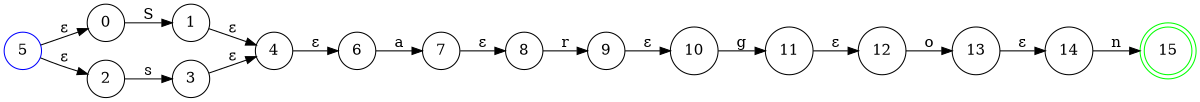 digraph finite_state_machine {
graph [ dpi = 400 ];
rankdir=LR;
size="8,5"
node [shape = circle];
0 [label="0" color="black" shape="circle"]
0 -> 1 [label="S"]
1 [label="1" color="black" shape="circle"]
1 -> 4 [label="ε"]
2 [label="2" color="black" shape="circle"]
2 -> 3 [label="s"]
3 [label="3" color="black" shape="circle"]
3 -> 4 [label="ε"]
4 [label="4" color="black" shape="circle"]
4 -> 6 [label="ε"]
5 [label="5" color="black" shape="circle"]
5 -> 2 [label="ε"]
5 -> 0 [label="ε"]
5 [color="blue"]
6 [label="6" color="black" shape="circle"]
6 -> 7 [label="a"]
7 [label="7" color="black" shape="circle"]
7 -> 8 [label="ε"]
8 [label="8" color="black" shape="circle"]
8 -> 9 [label="r"]
9 [label="9" color="black" shape="circle"]
9 -> 10 [label="ε"]
10 [label="10" color="black" shape="circle"]
10 -> 11 [label="g"]
11 [label="11" color="black" shape="circle"]
11 -> 12 [label="ε"]
12 [label="12" color="black" shape="circle"]
12 -> 13 [label="o"]
13 [label="13" color="black" shape="circle"]
13 -> 14 [label="ε"]
14 [label="14" color="black" shape="circle"]
14 -> 15 [label="n"]
15 [label="15" color="green" shape="doublecircle"]
}